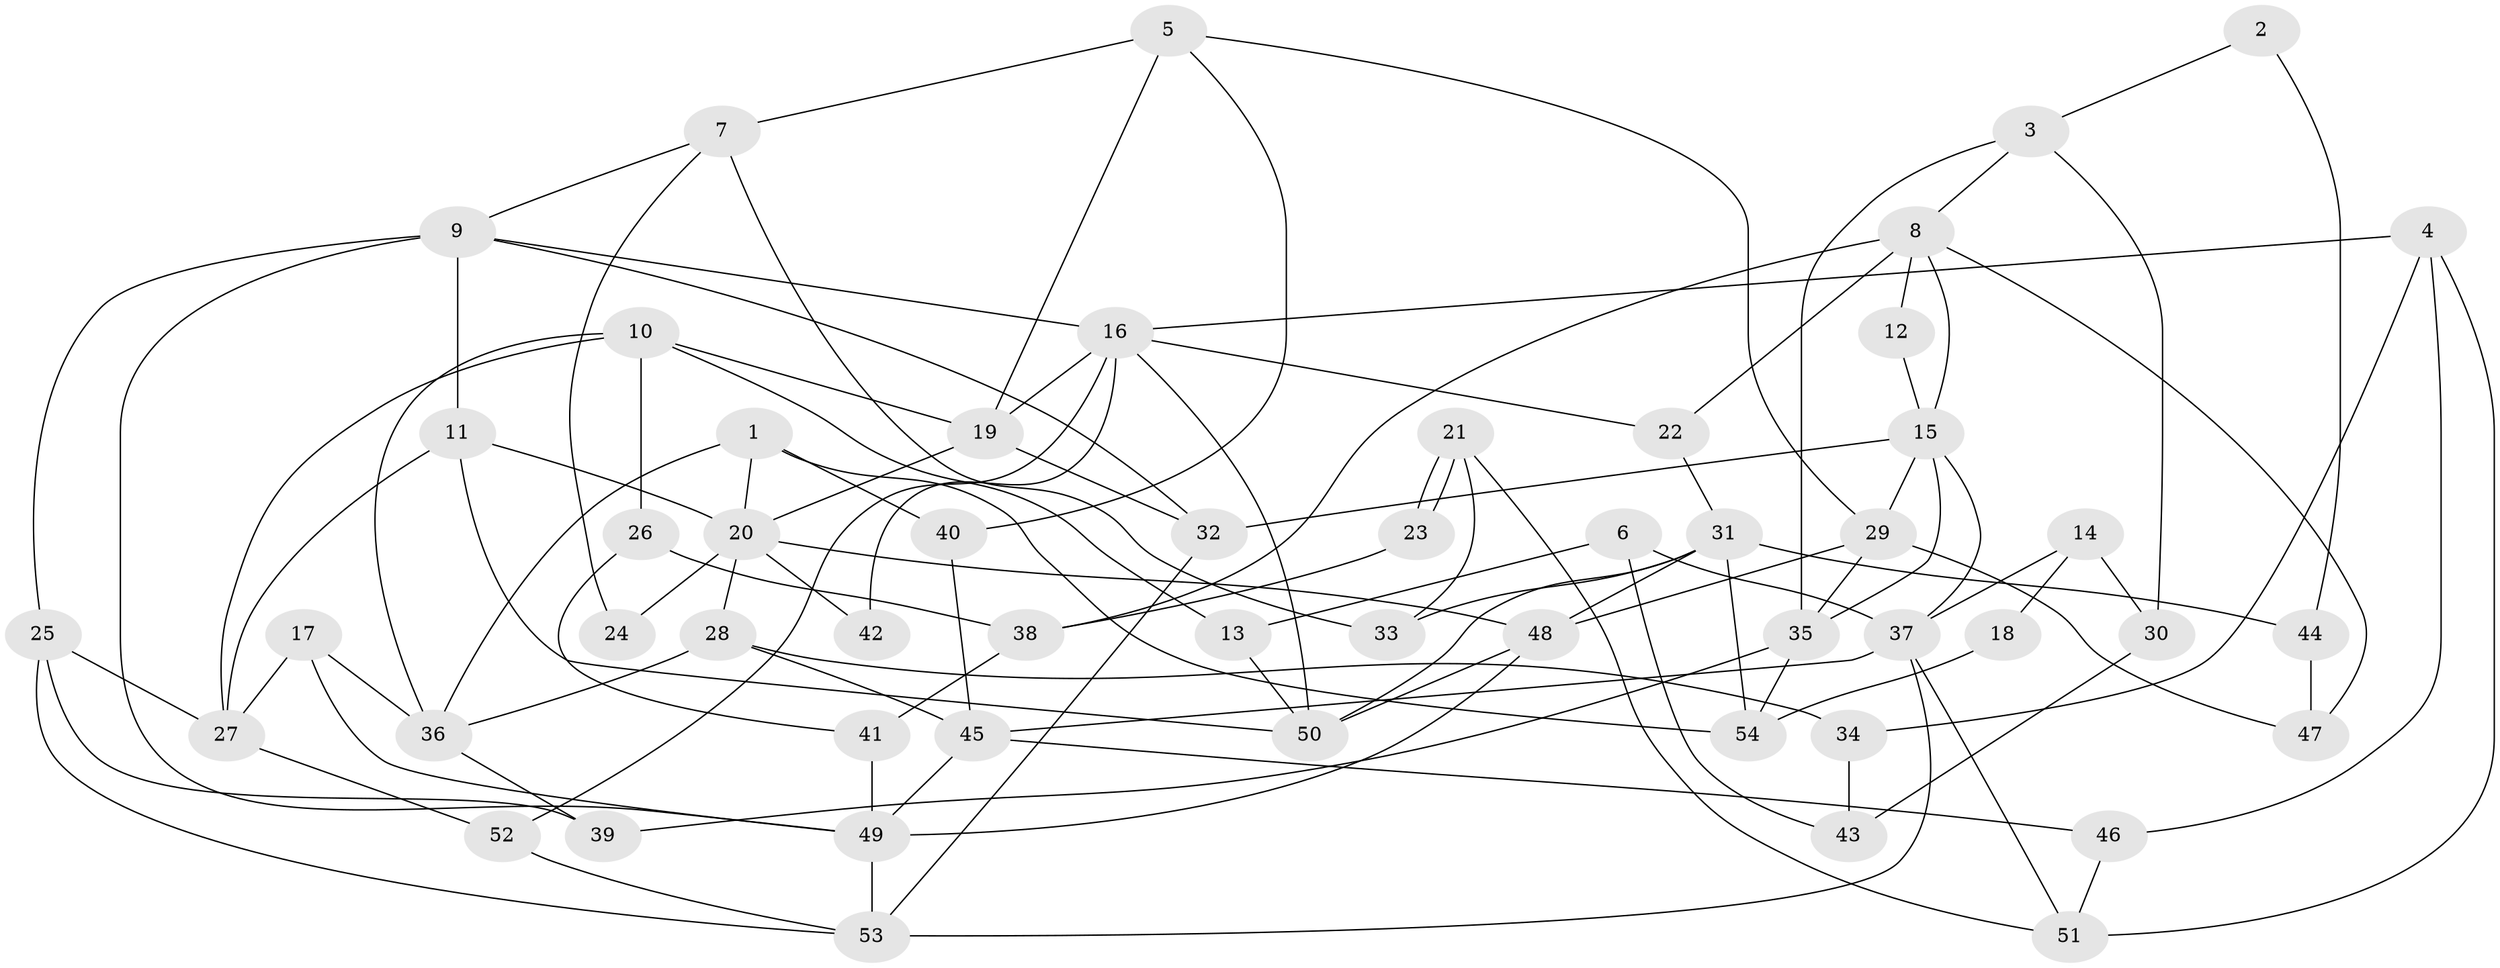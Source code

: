 // Generated by graph-tools (version 1.1) at 2025/26/03/09/25 03:26:19]
// undirected, 54 vertices, 108 edges
graph export_dot {
graph [start="1"]
  node [color=gray90,style=filled];
  1;
  2;
  3;
  4;
  5;
  6;
  7;
  8;
  9;
  10;
  11;
  12;
  13;
  14;
  15;
  16;
  17;
  18;
  19;
  20;
  21;
  22;
  23;
  24;
  25;
  26;
  27;
  28;
  29;
  30;
  31;
  32;
  33;
  34;
  35;
  36;
  37;
  38;
  39;
  40;
  41;
  42;
  43;
  44;
  45;
  46;
  47;
  48;
  49;
  50;
  51;
  52;
  53;
  54;
  1 -- 36;
  1 -- 20;
  1 -- 40;
  1 -- 54;
  2 -- 44;
  2 -- 3;
  3 -- 8;
  3 -- 35;
  3 -- 30;
  4 -- 51;
  4 -- 16;
  4 -- 34;
  4 -- 46;
  5 -- 29;
  5 -- 7;
  5 -- 19;
  5 -- 40;
  6 -- 13;
  6 -- 37;
  6 -- 43;
  7 -- 33;
  7 -- 9;
  7 -- 24;
  8 -- 22;
  8 -- 15;
  8 -- 12;
  8 -- 38;
  8 -- 47;
  9 -- 25;
  9 -- 32;
  9 -- 11;
  9 -- 16;
  9 -- 49;
  10 -- 27;
  10 -- 19;
  10 -- 13;
  10 -- 26;
  10 -- 36;
  11 -- 50;
  11 -- 20;
  11 -- 27;
  12 -- 15;
  13 -- 50;
  14 -- 30;
  14 -- 37;
  14 -- 18;
  15 -- 37;
  15 -- 29;
  15 -- 32;
  15 -- 35;
  16 -- 19;
  16 -- 22;
  16 -- 42;
  16 -- 50;
  16 -- 52;
  17 -- 49;
  17 -- 27;
  17 -- 36;
  18 -- 54;
  19 -- 20;
  19 -- 32;
  20 -- 28;
  20 -- 24;
  20 -- 42;
  20 -- 48;
  21 -- 23;
  21 -- 23;
  21 -- 51;
  21 -- 33;
  22 -- 31;
  23 -- 38;
  25 -- 53;
  25 -- 27;
  25 -- 39;
  26 -- 38;
  26 -- 41;
  27 -- 52;
  28 -- 45;
  28 -- 36;
  28 -- 34;
  29 -- 48;
  29 -- 35;
  29 -- 47;
  30 -- 43;
  31 -- 50;
  31 -- 54;
  31 -- 33;
  31 -- 44;
  31 -- 48;
  32 -- 53;
  34 -- 43;
  35 -- 39;
  35 -- 54;
  36 -- 39;
  37 -- 45;
  37 -- 53;
  37 -- 51;
  38 -- 41;
  40 -- 45;
  41 -- 49;
  44 -- 47;
  45 -- 49;
  45 -- 46;
  46 -- 51;
  48 -- 49;
  48 -- 50;
  49 -- 53;
  52 -- 53;
}
